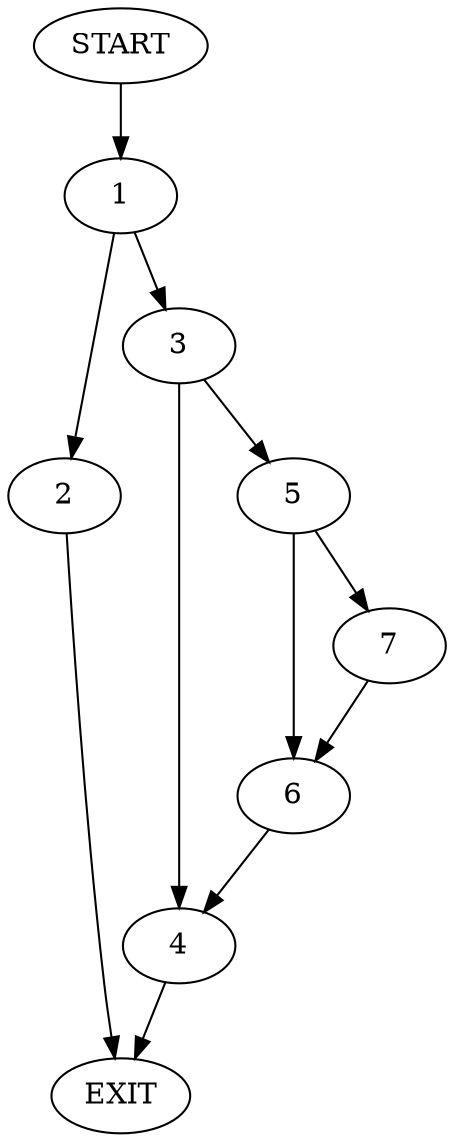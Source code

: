 digraph {
0 [label="START"]
8 [label="EXIT"]
0 -> 1
1 -> 2
1 -> 3
3 -> 4
3 -> 5
2 -> 8
4 -> 8
5 -> 6
5 -> 7
7 -> 6
6 -> 4
}
